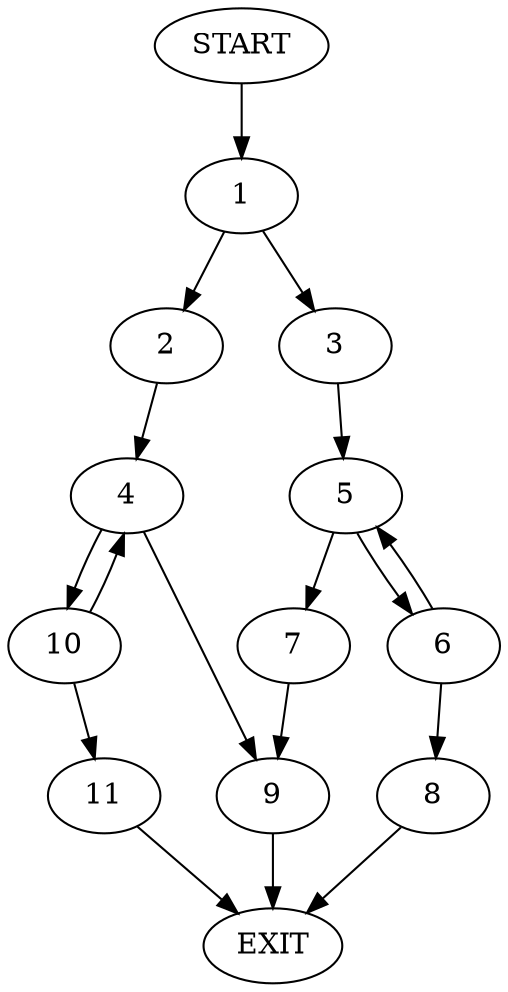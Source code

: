 digraph {
0 [label="START"]
12 [label="EXIT"]
0 -> 1
1 -> 2
1 -> 3
2 -> 4
3 -> 5
5 -> 6
5 -> 7
6 -> 5
6 -> 8
7 -> 9
8 -> 12
9 -> 12
4 -> 10
4 -> 9
10 -> 4
10 -> 11
11 -> 12
}
